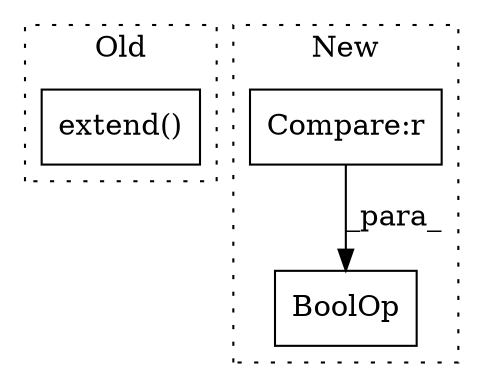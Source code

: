 digraph G {
subgraph cluster0 {
1 [label="extend()" a="75" s="2232,2272" l="19,1" shape="box"];
label = "Old";
style="dotted";
}
subgraph cluster1 {
2 [label="BoolOp" a="72" s="1457" l="14" shape="box"];
3 [label="Compare:r" a="40" s="1457" l="31" shape="box"];
label = "New";
style="dotted";
}
3 -> 2 [label="_para_"];
}